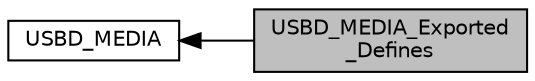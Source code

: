 digraph "USBD_MEDIA_Exported_Defines"
{
  edge [fontname="Helvetica",fontsize="10",labelfontname="Helvetica",labelfontsize="10"];
  node [fontname="Helvetica",fontsize="10",shape=record];
  rankdir=LR;
  Node1 [label="USBD_MEDIA",height=0.2,width=0.4,color="black", fillcolor="white", style="filled",URL="$group___u_s_b_d___m_e_d_i_a.html",tooltip="header file for the usbd_dfu_media_template.c file "];
  Node0 [label="USBD_MEDIA_Exported\l_Defines",height=0.2,width=0.4,color="black", fillcolor="grey75", style="filled", fontcolor="black"];
  Node1->Node0 [shape=plaintext, dir="back", style="solid"];
}
